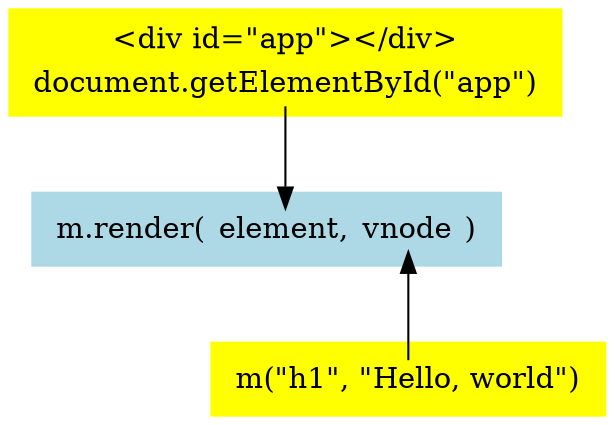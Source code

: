 digraph meiosistutorial {
  mrender [shape="plaintext", style="filled", fillcolor="lightblue", label=<
    <table border="0">
      <tr>
        <td>m.render(</td>
        <td port="element">element,</td>
        <td port="view">vnode</td>
        <td>)</td>
      </tr>
    </table>
  >]

  element [shape="plaintext", style="filled", fillcolor="yellow", label=<
    <table border="0">
      <tr>
        <td>&lt;div id="app"&gt;&lt;/div&gt;</td>
      </tr>
      <tr>
        <td port="app">document.getElementById("app")</td>
      </tr>
    </table>
  >]

  view [shape="plaintext", style="filled", fillcolor="yellow", label=<
    <table border="0">
      <tr>
        <td port="mview">m("h1", "Hello, world")</td>
      </tr>
    </table>
  >]

  element:app -> mrender:element [label=""]
  mrender:view -> view:mview [label="", dir="back"]
}
